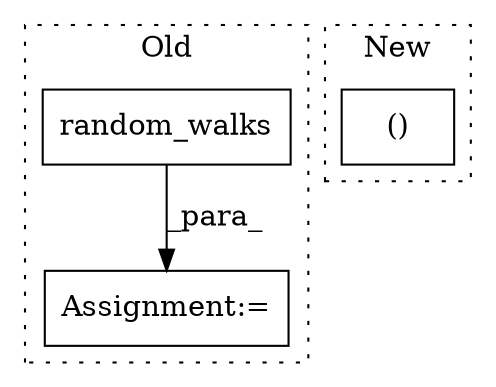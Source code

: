 digraph G {
subgraph cluster0 {
1 [label="random_walks" a="32" s="849,871" l="13,1" shape="box"];
3 [label="Assignment:=" a="7" s="848" l="1" shape="box"];
label = "Old";
style="dotted";
}
subgraph cluster1 {
2 [label="()" a="106" s="2670" l="16" shape="box"];
label = "New";
style="dotted";
}
1 -> 3 [label="_para_"];
}